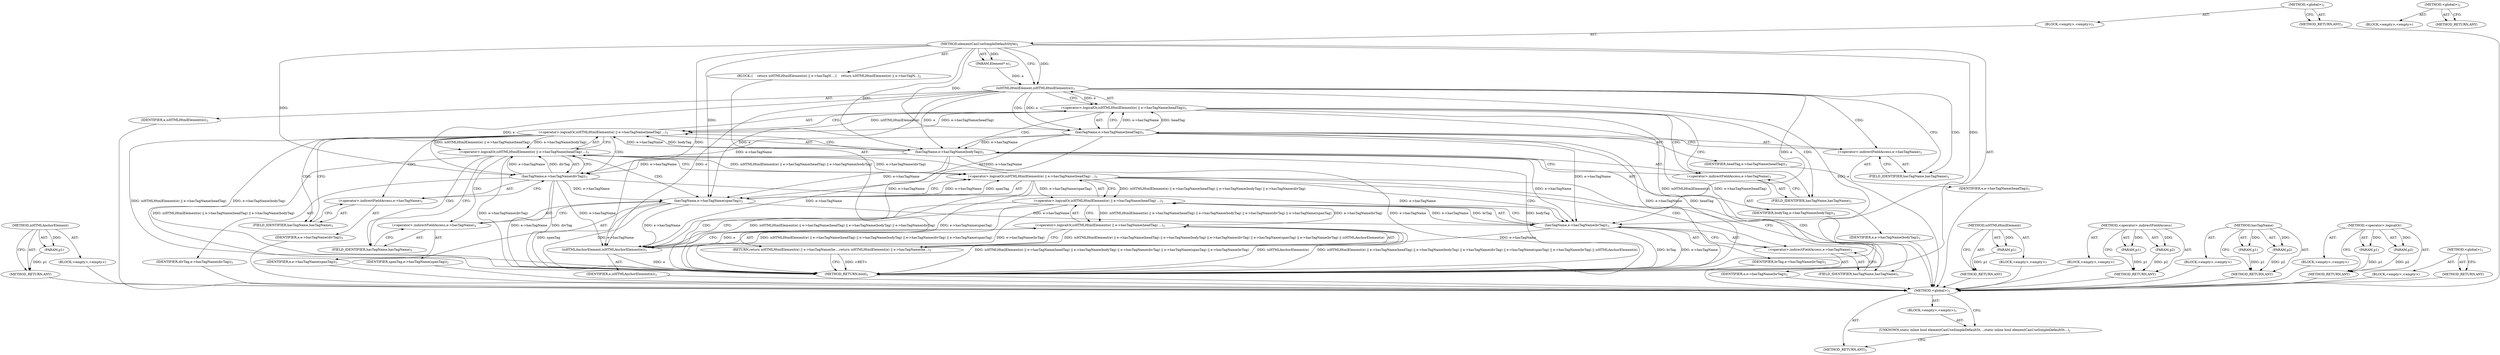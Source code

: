 digraph "&lt;global&gt;" {
vulnerable_85 [label=<(METHOD,isHTMLAnchorElement)>];
vulnerable_86 [label=<(PARAM,p1)>];
vulnerable_87 [label=<(BLOCK,&lt;empty&gt;,&lt;empty&gt;)>];
vulnerable_88 [label=<(METHOD_RETURN,ANY)>];
vulnerable_6 [label=<(METHOD,&lt;global&gt;)<SUB>1</SUB>>];
vulnerable_7 [label=<(BLOCK,&lt;empty&gt;,&lt;empty&gt;)<SUB>1</SUB>>];
vulnerable_8 [label=<(METHOD,elementCanUseSimpleDefaultStyle)<SUB>1</SUB>>];
vulnerable_9 [label=<(PARAM,Element* e)<SUB>1</SUB>>];
vulnerable_10 [label=<(BLOCK,{
    return isHTMLHtmlElement(e) || e-&gt;hasTagN...,{
    return isHTMLHtmlElement(e) || e-&gt;hasTagN...)<SUB>2</SUB>>];
vulnerable_11 [label=<(RETURN,return isHTMLHtmlElement(e) || e-&gt;hasTagName(he...,return isHTMLHtmlElement(e) || e-&gt;hasTagName(he...)<SUB>3</SUB>>];
vulnerable_12 [label=<(&lt;operator&gt;.logicalOr,isHTMLHtmlElement(e) || e-&gt;hasTagName(headTag) ...)<SUB>3</SUB>>];
vulnerable_13 [label=<(&lt;operator&gt;.logicalOr,isHTMLHtmlElement(e) || e-&gt;hasTagName(headTag) ...)<SUB>3</SUB>>];
vulnerable_14 [label=<(&lt;operator&gt;.logicalOr,isHTMLHtmlElement(e) || e-&gt;hasTagName(headTag) ...)<SUB>3</SUB>>];
vulnerable_15 [label=<(&lt;operator&gt;.logicalOr,isHTMLHtmlElement(e) || e-&gt;hasTagName(headTag) ...)<SUB>3</SUB>>];
vulnerable_16 [label=<(&lt;operator&gt;.logicalOr,isHTMLHtmlElement(e) || e-&gt;hasTagName(headTag) ...)<SUB>3</SUB>>];
vulnerable_17 [label=<(&lt;operator&gt;.logicalOr,isHTMLHtmlElement(e) || e-&gt;hasTagName(headTag))<SUB>3</SUB>>];
vulnerable_18 [label=<(isHTMLHtmlElement,isHTMLHtmlElement(e))<SUB>3</SUB>>];
vulnerable_19 [label=<(IDENTIFIER,e,isHTMLHtmlElement(e))<SUB>3</SUB>>];
vulnerable_20 [label=<(hasTagName,e-&gt;hasTagName(headTag))<SUB>3</SUB>>];
vulnerable_21 [label=<(&lt;operator&gt;.indirectFieldAccess,e-&gt;hasTagName)<SUB>3</SUB>>];
vulnerable_22 [label=<(IDENTIFIER,e,e-&gt;hasTagName(headTag))<SUB>3</SUB>>];
vulnerable_23 [label=<(FIELD_IDENTIFIER,hasTagName,hasTagName)<SUB>3</SUB>>];
vulnerable_24 [label=<(IDENTIFIER,headTag,e-&gt;hasTagName(headTag))<SUB>3</SUB>>];
vulnerable_25 [label=<(hasTagName,e-&gt;hasTagName(bodyTag))<SUB>3</SUB>>];
vulnerable_26 [label=<(&lt;operator&gt;.indirectFieldAccess,e-&gt;hasTagName)<SUB>3</SUB>>];
vulnerable_27 [label=<(IDENTIFIER,e,e-&gt;hasTagName(bodyTag))<SUB>3</SUB>>];
vulnerable_28 [label=<(FIELD_IDENTIFIER,hasTagName,hasTagName)<SUB>3</SUB>>];
vulnerable_29 [label=<(IDENTIFIER,bodyTag,e-&gt;hasTagName(bodyTag))<SUB>3</SUB>>];
vulnerable_30 [label=<(hasTagName,e-&gt;hasTagName(divTag))<SUB>3</SUB>>];
vulnerable_31 [label=<(&lt;operator&gt;.indirectFieldAccess,e-&gt;hasTagName)<SUB>3</SUB>>];
vulnerable_32 [label=<(IDENTIFIER,e,e-&gt;hasTagName(divTag))<SUB>3</SUB>>];
vulnerable_33 [label=<(FIELD_IDENTIFIER,hasTagName,hasTagName)<SUB>3</SUB>>];
vulnerable_34 [label=<(IDENTIFIER,divTag,e-&gt;hasTagName(divTag))<SUB>3</SUB>>];
vulnerable_35 [label=<(hasTagName,e-&gt;hasTagName(spanTag))<SUB>3</SUB>>];
vulnerable_36 [label=<(&lt;operator&gt;.indirectFieldAccess,e-&gt;hasTagName)<SUB>3</SUB>>];
vulnerable_37 [label=<(IDENTIFIER,e,e-&gt;hasTagName(spanTag))<SUB>3</SUB>>];
vulnerable_38 [label=<(FIELD_IDENTIFIER,hasTagName,hasTagName)<SUB>3</SUB>>];
vulnerable_39 [label=<(IDENTIFIER,spanTag,e-&gt;hasTagName(spanTag))<SUB>3</SUB>>];
vulnerable_40 [label=<(hasTagName,e-&gt;hasTagName(brTag))<SUB>3</SUB>>];
vulnerable_41 [label=<(&lt;operator&gt;.indirectFieldAccess,e-&gt;hasTagName)<SUB>3</SUB>>];
vulnerable_42 [label=<(IDENTIFIER,e,e-&gt;hasTagName(brTag))<SUB>3</SUB>>];
vulnerable_43 [label=<(FIELD_IDENTIFIER,hasTagName,hasTagName)<SUB>3</SUB>>];
vulnerable_44 [label=<(IDENTIFIER,brTag,e-&gt;hasTagName(brTag))<SUB>3</SUB>>];
vulnerable_45 [label=<(isHTMLAnchorElement,isHTMLAnchorElement(e))<SUB>3</SUB>>];
vulnerable_46 [label=<(IDENTIFIER,e,isHTMLAnchorElement(e))<SUB>3</SUB>>];
vulnerable_47 [label=<(METHOD_RETURN,bool)<SUB>1</SUB>>];
vulnerable_49 [label=<(METHOD_RETURN,ANY)<SUB>1</SUB>>];
vulnerable_71 [label=<(METHOD,isHTMLHtmlElement)>];
vulnerable_72 [label=<(PARAM,p1)>];
vulnerable_73 [label=<(BLOCK,&lt;empty&gt;,&lt;empty&gt;)>];
vulnerable_74 [label=<(METHOD_RETURN,ANY)>];
vulnerable_80 [label=<(METHOD,&lt;operator&gt;.indirectFieldAccess)>];
vulnerable_81 [label=<(PARAM,p1)>];
vulnerable_82 [label=<(PARAM,p2)>];
vulnerable_83 [label=<(BLOCK,&lt;empty&gt;,&lt;empty&gt;)>];
vulnerable_84 [label=<(METHOD_RETURN,ANY)>];
vulnerable_75 [label=<(METHOD,hasTagName)>];
vulnerable_76 [label=<(PARAM,p1)>];
vulnerable_77 [label=<(PARAM,p2)>];
vulnerable_78 [label=<(BLOCK,&lt;empty&gt;,&lt;empty&gt;)>];
vulnerable_79 [label=<(METHOD_RETURN,ANY)>];
vulnerable_66 [label=<(METHOD,&lt;operator&gt;.logicalOr)>];
vulnerable_67 [label=<(PARAM,p1)>];
vulnerable_68 [label=<(PARAM,p2)>];
vulnerable_69 [label=<(BLOCK,&lt;empty&gt;,&lt;empty&gt;)>];
vulnerable_70 [label=<(METHOD_RETURN,ANY)>];
vulnerable_60 [label=<(METHOD,&lt;global&gt;)<SUB>1</SUB>>];
vulnerable_61 [label=<(BLOCK,&lt;empty&gt;,&lt;empty&gt;)>];
vulnerable_62 [label=<(METHOD_RETURN,ANY)>];
fixed_6 [label=<(METHOD,&lt;global&gt;)<SUB>1</SUB>>];
fixed_7 [label=<(BLOCK,&lt;empty&gt;,&lt;empty&gt;)<SUB>1</SUB>>];
fixed_8 [label=<(UNKNOWN,static inline bool elementCanUseSimpleDefaultSt...,static inline bool elementCanUseSimpleDefaultSt...)<SUB>1</SUB>>];
fixed_9 [label=<(METHOD_RETURN,ANY)<SUB>1</SUB>>];
fixed_14 [label=<(METHOD,&lt;global&gt;)<SUB>1</SUB>>];
fixed_15 [label=<(BLOCK,&lt;empty&gt;,&lt;empty&gt;)>];
fixed_16 [label=<(METHOD_RETURN,ANY)>];
vulnerable_85 -> vulnerable_86  [key=0, label="AST: "];
vulnerable_85 -> vulnerable_86  [key=1, label="DDG: "];
vulnerable_85 -> vulnerable_87  [key=0, label="AST: "];
vulnerable_85 -> vulnerable_88  [key=0, label="AST: "];
vulnerable_85 -> vulnerable_88  [key=1, label="CFG: "];
vulnerable_86 -> vulnerable_88  [key=0, label="DDG: p1"];
vulnerable_87 -> fixed_6  [key=0];
vulnerable_88 -> fixed_6  [key=0];
vulnerable_6 -> vulnerable_7  [key=0, label="AST: "];
vulnerable_6 -> vulnerable_49  [key=0, label="AST: "];
vulnerable_6 -> vulnerable_49  [key=1, label="CFG: "];
vulnerable_7 -> vulnerable_8  [key=0, label="AST: "];
vulnerable_8 -> vulnerable_9  [key=0, label="AST: "];
vulnerable_8 -> vulnerable_9  [key=1, label="DDG: "];
vulnerable_8 -> vulnerable_10  [key=0, label="AST: "];
vulnerable_8 -> vulnerable_47  [key=0, label="AST: "];
vulnerable_8 -> vulnerable_18  [key=0, label="CFG: "];
vulnerable_8 -> vulnerable_18  [key=1, label="DDG: "];
vulnerable_8 -> vulnerable_45  [key=0, label="DDG: "];
vulnerable_8 -> vulnerable_40  [key=0, label="DDG: "];
vulnerable_8 -> vulnerable_35  [key=0, label="DDG: "];
vulnerable_8 -> vulnerable_30  [key=0, label="DDG: "];
vulnerable_8 -> vulnerable_25  [key=0, label="DDG: "];
vulnerable_8 -> vulnerable_20  [key=0, label="DDG: "];
vulnerable_9 -> vulnerable_18  [key=0, label="DDG: e"];
vulnerable_10 -> vulnerable_11  [key=0, label="AST: "];
vulnerable_11 -> vulnerable_12  [key=0, label="AST: "];
vulnerable_11 -> vulnerable_47  [key=0, label="CFG: "];
vulnerable_11 -> vulnerable_47  [key=1, label="DDG: &lt;RET&gt;"];
vulnerable_12 -> vulnerable_13  [key=0, label="AST: "];
vulnerable_12 -> vulnerable_45  [key=0, label="AST: "];
vulnerable_12 -> vulnerable_11  [key=0, label="CFG: "];
vulnerable_12 -> vulnerable_11  [key=1, label="DDG: isHTMLHtmlElement(e) || e-&gt;hasTagName(headTag) || e-&gt;hasTagName(bodyTag) || e-&gt;hasTagName(divTag) || e-&gt;hasTagName(spanTag) || e-&gt;hasTagName(brTag) || isHTMLAnchorElement(e)"];
vulnerable_12 -> vulnerable_47  [key=0, label="DDG: isHTMLHtmlElement(e) || e-&gt;hasTagName(headTag) || e-&gt;hasTagName(bodyTag) || e-&gt;hasTagName(divTag) || e-&gt;hasTagName(spanTag) || e-&gt;hasTagName(brTag)"];
vulnerable_12 -> vulnerable_47  [key=1, label="DDG: isHTMLAnchorElement(e)"];
vulnerable_12 -> vulnerable_47  [key=2, label="DDG: isHTMLHtmlElement(e) || e-&gt;hasTagName(headTag) || e-&gt;hasTagName(bodyTag) || e-&gt;hasTagName(divTag) || e-&gt;hasTagName(spanTag) || e-&gt;hasTagName(brTag) || isHTMLAnchorElement(e)"];
vulnerable_13 -> vulnerable_14  [key=0, label="AST: "];
vulnerable_13 -> vulnerable_40  [key=0, label="AST: "];
vulnerable_13 -> vulnerable_12  [key=0, label="CFG: "];
vulnerable_13 -> vulnerable_12  [key=1, label="DDG: isHTMLHtmlElement(e) || e-&gt;hasTagName(headTag) || e-&gt;hasTagName(bodyTag) || e-&gt;hasTagName(divTag) || e-&gt;hasTagName(spanTag)"];
vulnerable_13 -> vulnerable_12  [key=2, label="DDG: e-&gt;hasTagName(brTag)"];
vulnerable_13 -> vulnerable_45  [key=0, label="CFG: "];
vulnerable_13 -> vulnerable_45  [key=1, label="CDG: "];
vulnerable_13 -> vulnerable_47  [key=0, label="DDG: isHTMLHtmlElement(e) || e-&gt;hasTagName(headTag) || e-&gt;hasTagName(bodyTag) || e-&gt;hasTagName(divTag) || e-&gt;hasTagName(spanTag)"];
vulnerable_13 -> vulnerable_47  [key=1, label="DDG: e-&gt;hasTagName(brTag)"];
vulnerable_14 -> vulnerable_15  [key=0, label="AST: "];
vulnerable_14 -> vulnerable_35  [key=0, label="AST: "];
vulnerable_14 -> vulnerable_13  [key=0, label="CFG: "];
vulnerable_14 -> vulnerable_13  [key=1, label="DDG: isHTMLHtmlElement(e) || e-&gt;hasTagName(headTag) || e-&gt;hasTagName(bodyTag) || e-&gt;hasTagName(divTag)"];
vulnerable_14 -> vulnerable_13  [key=2, label="DDG: e-&gt;hasTagName(spanTag)"];
vulnerable_14 -> vulnerable_43  [key=0, label="CFG: "];
vulnerable_14 -> vulnerable_43  [key=1, label="CDG: "];
vulnerable_14 -> vulnerable_47  [key=0, label="DDG: isHTMLHtmlElement(e) || e-&gt;hasTagName(headTag) || e-&gt;hasTagName(bodyTag) || e-&gt;hasTagName(divTag)"];
vulnerable_14 -> vulnerable_47  [key=1, label="DDG: e-&gt;hasTagName(spanTag)"];
vulnerable_14 -> vulnerable_41  [key=0, label="CDG: "];
vulnerable_14 -> vulnerable_40  [key=0, label="CDG: "];
vulnerable_15 -> vulnerable_16  [key=0, label="AST: "];
vulnerable_15 -> vulnerable_30  [key=0, label="AST: "];
vulnerable_15 -> vulnerable_14  [key=0, label="CFG: "];
vulnerable_15 -> vulnerable_14  [key=1, label="DDG: isHTMLHtmlElement(e) || e-&gt;hasTagName(headTag) || e-&gt;hasTagName(bodyTag)"];
vulnerable_15 -> vulnerable_14  [key=2, label="DDG: e-&gt;hasTagName(divTag)"];
vulnerable_15 -> vulnerable_38  [key=0, label="CFG: "];
vulnerable_15 -> vulnerable_38  [key=1, label="CDG: "];
vulnerable_15 -> vulnerable_47  [key=0, label="DDG: isHTMLHtmlElement(e) || e-&gt;hasTagName(headTag) || e-&gt;hasTagName(bodyTag)"];
vulnerable_15 -> vulnerable_47  [key=1, label="DDG: e-&gt;hasTagName(divTag)"];
vulnerable_15 -> vulnerable_36  [key=0, label="CDG: "];
vulnerable_15 -> vulnerable_35  [key=0, label="CDG: "];
vulnerable_16 -> vulnerable_17  [key=0, label="AST: "];
vulnerable_16 -> vulnerable_25  [key=0, label="AST: "];
vulnerable_16 -> vulnerable_15  [key=0, label="CFG: "];
vulnerable_16 -> vulnerable_15  [key=1, label="DDG: isHTMLHtmlElement(e) || e-&gt;hasTagName(headTag)"];
vulnerable_16 -> vulnerable_15  [key=2, label="DDG: e-&gt;hasTagName(bodyTag)"];
vulnerable_16 -> vulnerable_33  [key=0, label="CFG: "];
vulnerable_16 -> vulnerable_33  [key=1, label="CDG: "];
vulnerable_16 -> vulnerable_47  [key=0, label="DDG: isHTMLHtmlElement(e) || e-&gt;hasTagName(headTag)"];
vulnerable_16 -> vulnerable_47  [key=1, label="DDG: e-&gt;hasTagName(bodyTag)"];
vulnerable_16 -> vulnerable_30  [key=0, label="CDG: "];
vulnerable_16 -> vulnerable_31  [key=0, label="CDG: "];
vulnerable_17 -> vulnerable_18  [key=0, label="AST: "];
vulnerable_17 -> vulnerable_20  [key=0, label="AST: "];
vulnerable_17 -> vulnerable_16  [key=0, label="CFG: "];
vulnerable_17 -> vulnerable_16  [key=1, label="DDG: isHTMLHtmlElement(e)"];
vulnerable_17 -> vulnerable_16  [key=2, label="DDG: e-&gt;hasTagName(headTag)"];
vulnerable_17 -> vulnerable_28  [key=0, label="CFG: "];
vulnerable_17 -> vulnerable_28  [key=1, label="CDG: "];
vulnerable_17 -> vulnerable_47  [key=0, label="DDG: isHTMLHtmlElement(e)"];
vulnerable_17 -> vulnerable_47  [key=1, label="DDG: e-&gt;hasTagName(headTag)"];
vulnerable_17 -> vulnerable_26  [key=0, label="CDG: "];
vulnerable_17 -> vulnerable_25  [key=0, label="CDG: "];
vulnerable_18 -> vulnerable_19  [key=0, label="AST: "];
vulnerable_18 -> vulnerable_17  [key=0, label="CFG: "];
vulnerable_18 -> vulnerable_17  [key=1, label="DDG: e"];
vulnerable_18 -> vulnerable_23  [key=0, label="CFG: "];
vulnerable_18 -> vulnerable_23  [key=1, label="CDG: "];
vulnerable_18 -> vulnerable_47  [key=0, label="DDG: e"];
vulnerable_18 -> vulnerable_45  [key=0, label="DDG: e"];
vulnerable_18 -> vulnerable_40  [key=0, label="DDG: e"];
vulnerable_18 -> vulnerable_35  [key=0, label="DDG: e"];
vulnerable_18 -> vulnerable_30  [key=0, label="DDG: e"];
vulnerable_18 -> vulnerable_25  [key=0, label="DDG: e"];
vulnerable_18 -> vulnerable_20  [key=0, label="DDG: e"];
vulnerable_18 -> vulnerable_20  [key=1, label="CDG: "];
vulnerable_18 -> vulnerable_21  [key=0, label="CDG: "];
vulnerable_19 -> fixed_6  [key=0];
vulnerable_20 -> vulnerable_21  [key=0, label="AST: "];
vulnerable_20 -> vulnerable_24  [key=0, label="AST: "];
vulnerable_20 -> vulnerable_17  [key=0, label="CFG: "];
vulnerable_20 -> vulnerable_17  [key=1, label="DDG: e-&gt;hasTagName"];
vulnerable_20 -> vulnerable_17  [key=2, label="DDG: headTag"];
vulnerable_20 -> vulnerable_47  [key=0, label="DDG: e-&gt;hasTagName"];
vulnerable_20 -> vulnerable_47  [key=1, label="DDG: headTag"];
vulnerable_20 -> vulnerable_45  [key=0, label="DDG: e-&gt;hasTagName"];
vulnerable_20 -> vulnerable_40  [key=0, label="DDG: e-&gt;hasTagName"];
vulnerable_20 -> vulnerable_35  [key=0, label="DDG: e-&gt;hasTagName"];
vulnerable_20 -> vulnerable_30  [key=0, label="DDG: e-&gt;hasTagName"];
vulnerable_20 -> vulnerable_25  [key=0, label="DDG: e-&gt;hasTagName"];
vulnerable_21 -> vulnerable_22  [key=0, label="AST: "];
vulnerable_21 -> vulnerable_23  [key=0, label="AST: "];
vulnerable_21 -> vulnerable_20  [key=0, label="CFG: "];
vulnerable_22 -> fixed_6  [key=0];
vulnerable_23 -> vulnerable_21  [key=0, label="CFG: "];
vulnerable_24 -> fixed_6  [key=0];
vulnerable_25 -> vulnerable_26  [key=0, label="AST: "];
vulnerable_25 -> vulnerable_29  [key=0, label="AST: "];
vulnerable_25 -> vulnerable_16  [key=0, label="CFG: "];
vulnerable_25 -> vulnerable_16  [key=1, label="DDG: e-&gt;hasTagName"];
vulnerable_25 -> vulnerable_16  [key=2, label="DDG: bodyTag"];
vulnerable_25 -> vulnerable_47  [key=0, label="DDG: e-&gt;hasTagName"];
vulnerable_25 -> vulnerable_47  [key=1, label="DDG: bodyTag"];
vulnerable_25 -> vulnerable_45  [key=0, label="DDG: e-&gt;hasTagName"];
vulnerable_25 -> vulnerable_40  [key=0, label="DDG: e-&gt;hasTagName"];
vulnerable_25 -> vulnerable_35  [key=0, label="DDG: e-&gt;hasTagName"];
vulnerable_25 -> vulnerable_30  [key=0, label="DDG: e-&gt;hasTagName"];
vulnerable_26 -> vulnerable_27  [key=0, label="AST: "];
vulnerable_26 -> vulnerable_28  [key=0, label="AST: "];
vulnerable_26 -> vulnerable_25  [key=0, label="CFG: "];
vulnerable_27 -> fixed_6  [key=0];
vulnerable_28 -> vulnerable_26  [key=0, label="CFG: "];
vulnerable_29 -> fixed_6  [key=0];
vulnerable_30 -> vulnerable_31  [key=0, label="AST: "];
vulnerable_30 -> vulnerable_34  [key=0, label="AST: "];
vulnerable_30 -> vulnerable_15  [key=0, label="CFG: "];
vulnerable_30 -> vulnerable_15  [key=1, label="DDG: e-&gt;hasTagName"];
vulnerable_30 -> vulnerable_15  [key=2, label="DDG: divTag"];
vulnerable_30 -> vulnerable_47  [key=0, label="DDG: e-&gt;hasTagName"];
vulnerable_30 -> vulnerable_47  [key=1, label="DDG: divTag"];
vulnerable_30 -> vulnerable_45  [key=0, label="DDG: e-&gt;hasTagName"];
vulnerable_30 -> vulnerable_40  [key=0, label="DDG: e-&gt;hasTagName"];
vulnerable_30 -> vulnerable_35  [key=0, label="DDG: e-&gt;hasTagName"];
vulnerable_31 -> vulnerable_32  [key=0, label="AST: "];
vulnerable_31 -> vulnerable_33  [key=0, label="AST: "];
vulnerable_31 -> vulnerable_30  [key=0, label="CFG: "];
vulnerable_32 -> fixed_6  [key=0];
vulnerable_33 -> vulnerable_31  [key=0, label="CFG: "];
vulnerable_34 -> fixed_6  [key=0];
vulnerable_35 -> vulnerable_36  [key=0, label="AST: "];
vulnerable_35 -> vulnerable_39  [key=0, label="AST: "];
vulnerable_35 -> vulnerable_14  [key=0, label="CFG: "];
vulnerable_35 -> vulnerable_14  [key=1, label="DDG: e-&gt;hasTagName"];
vulnerable_35 -> vulnerable_14  [key=2, label="DDG: spanTag"];
vulnerable_35 -> vulnerable_47  [key=0, label="DDG: e-&gt;hasTagName"];
vulnerable_35 -> vulnerable_47  [key=1, label="DDG: spanTag"];
vulnerable_35 -> vulnerable_45  [key=0, label="DDG: e-&gt;hasTagName"];
vulnerable_35 -> vulnerable_40  [key=0, label="DDG: e-&gt;hasTagName"];
vulnerable_36 -> vulnerable_37  [key=0, label="AST: "];
vulnerable_36 -> vulnerable_38  [key=0, label="AST: "];
vulnerable_36 -> vulnerable_35  [key=0, label="CFG: "];
vulnerable_37 -> fixed_6  [key=0];
vulnerable_38 -> vulnerable_36  [key=0, label="CFG: "];
vulnerable_39 -> fixed_6  [key=0];
vulnerable_40 -> vulnerable_41  [key=0, label="AST: "];
vulnerable_40 -> vulnerable_44  [key=0, label="AST: "];
vulnerable_40 -> vulnerable_13  [key=0, label="CFG: "];
vulnerable_40 -> vulnerable_13  [key=1, label="DDG: e-&gt;hasTagName"];
vulnerable_40 -> vulnerable_13  [key=2, label="DDG: brTag"];
vulnerable_40 -> vulnerable_47  [key=0, label="DDG: e-&gt;hasTagName"];
vulnerable_40 -> vulnerable_47  [key=1, label="DDG: brTag"];
vulnerable_40 -> vulnerable_45  [key=0, label="DDG: e-&gt;hasTagName"];
vulnerable_41 -> vulnerable_42  [key=0, label="AST: "];
vulnerable_41 -> vulnerable_43  [key=0, label="AST: "];
vulnerable_41 -> vulnerable_40  [key=0, label="CFG: "];
vulnerable_42 -> fixed_6  [key=0];
vulnerable_43 -> vulnerable_41  [key=0, label="CFG: "];
vulnerable_44 -> fixed_6  [key=0];
vulnerable_45 -> vulnerable_46  [key=0, label="AST: "];
vulnerable_45 -> vulnerable_12  [key=0, label="CFG: "];
vulnerable_45 -> vulnerable_12  [key=1, label="DDG: e"];
vulnerable_45 -> vulnerable_47  [key=0, label="DDG: e"];
vulnerable_46 -> fixed_6  [key=0];
vulnerable_47 -> fixed_6  [key=0];
vulnerable_49 -> fixed_6  [key=0];
vulnerable_71 -> vulnerable_72  [key=0, label="AST: "];
vulnerable_71 -> vulnerable_72  [key=1, label="DDG: "];
vulnerable_71 -> vulnerable_73  [key=0, label="AST: "];
vulnerable_71 -> vulnerable_74  [key=0, label="AST: "];
vulnerable_71 -> vulnerable_74  [key=1, label="CFG: "];
vulnerable_72 -> vulnerable_74  [key=0, label="DDG: p1"];
vulnerable_73 -> fixed_6  [key=0];
vulnerable_74 -> fixed_6  [key=0];
vulnerable_80 -> vulnerable_81  [key=0, label="AST: "];
vulnerable_80 -> vulnerable_81  [key=1, label="DDG: "];
vulnerable_80 -> vulnerable_83  [key=0, label="AST: "];
vulnerable_80 -> vulnerable_82  [key=0, label="AST: "];
vulnerable_80 -> vulnerable_82  [key=1, label="DDG: "];
vulnerable_80 -> vulnerable_84  [key=0, label="AST: "];
vulnerable_80 -> vulnerable_84  [key=1, label="CFG: "];
vulnerable_81 -> vulnerable_84  [key=0, label="DDG: p1"];
vulnerable_82 -> vulnerable_84  [key=0, label="DDG: p2"];
vulnerable_83 -> fixed_6  [key=0];
vulnerable_84 -> fixed_6  [key=0];
vulnerable_75 -> vulnerable_76  [key=0, label="AST: "];
vulnerable_75 -> vulnerable_76  [key=1, label="DDG: "];
vulnerable_75 -> vulnerable_78  [key=0, label="AST: "];
vulnerable_75 -> vulnerable_77  [key=0, label="AST: "];
vulnerable_75 -> vulnerable_77  [key=1, label="DDG: "];
vulnerable_75 -> vulnerable_79  [key=0, label="AST: "];
vulnerable_75 -> vulnerable_79  [key=1, label="CFG: "];
vulnerable_76 -> vulnerable_79  [key=0, label="DDG: p1"];
vulnerable_77 -> vulnerable_79  [key=0, label="DDG: p2"];
vulnerable_78 -> fixed_6  [key=0];
vulnerable_79 -> fixed_6  [key=0];
vulnerable_66 -> vulnerable_67  [key=0, label="AST: "];
vulnerable_66 -> vulnerable_67  [key=1, label="DDG: "];
vulnerable_66 -> vulnerable_69  [key=0, label="AST: "];
vulnerable_66 -> vulnerable_68  [key=0, label="AST: "];
vulnerable_66 -> vulnerable_68  [key=1, label="DDG: "];
vulnerable_66 -> vulnerable_70  [key=0, label="AST: "];
vulnerable_66 -> vulnerable_70  [key=1, label="CFG: "];
vulnerable_67 -> vulnerable_70  [key=0, label="DDG: p1"];
vulnerable_68 -> vulnerable_70  [key=0, label="DDG: p2"];
vulnerable_69 -> fixed_6  [key=0];
vulnerable_70 -> fixed_6  [key=0];
vulnerable_60 -> vulnerable_61  [key=0, label="AST: "];
vulnerable_60 -> vulnerable_62  [key=0, label="AST: "];
vulnerable_60 -> vulnerable_62  [key=1, label="CFG: "];
vulnerable_61 -> fixed_6  [key=0];
vulnerable_62 -> fixed_6  [key=0];
fixed_6 -> fixed_7  [key=0, label="AST: "];
fixed_6 -> fixed_9  [key=0, label="AST: "];
fixed_6 -> fixed_8  [key=0, label="CFG: "];
fixed_7 -> fixed_8  [key=0, label="AST: "];
fixed_8 -> fixed_9  [key=0, label="CFG: "];
fixed_14 -> fixed_15  [key=0, label="AST: "];
fixed_14 -> fixed_16  [key=0, label="AST: "];
fixed_14 -> fixed_16  [key=1, label="CFG: "];
}
